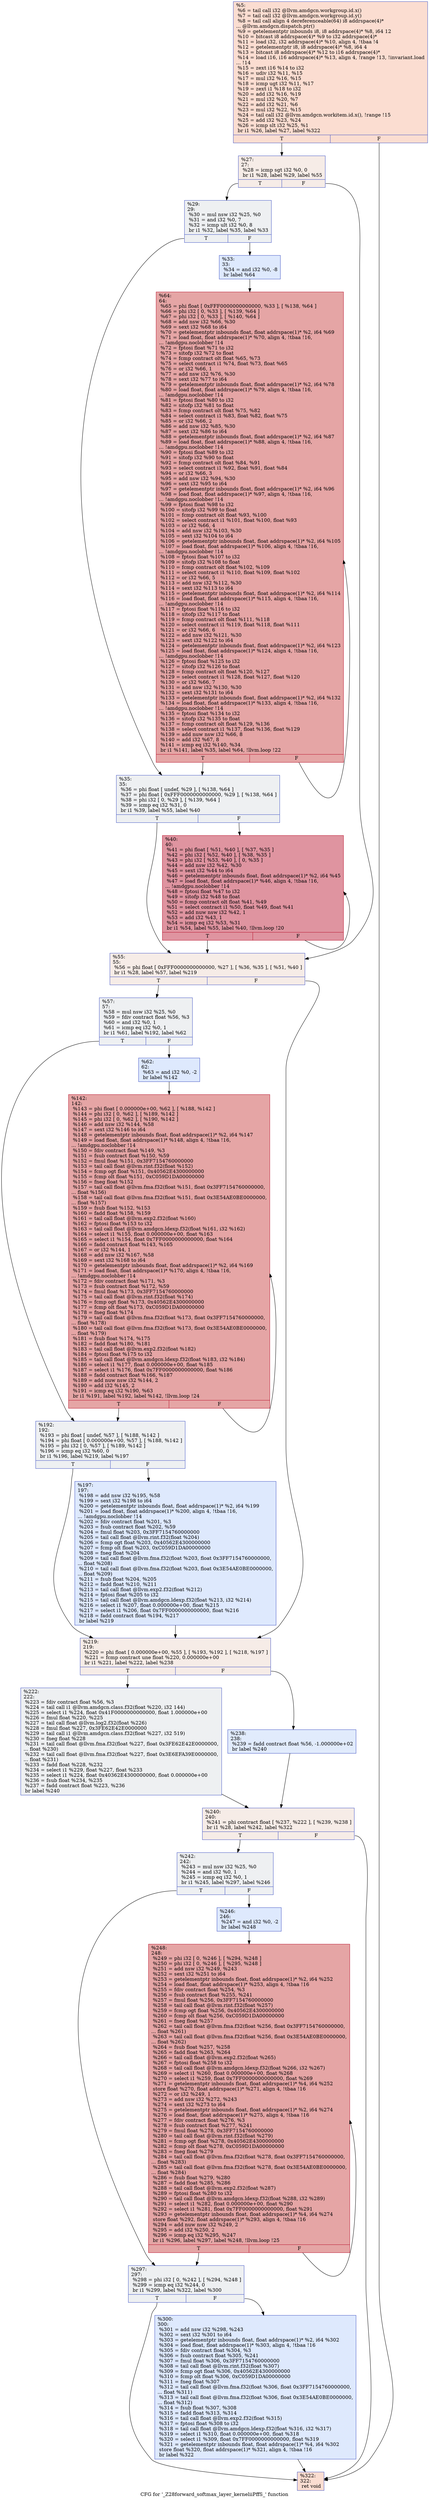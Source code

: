 digraph "CFG for '_Z28forward_softmax_layer_kerneliiPffS_' function" {
	label="CFG for '_Z28forward_softmax_layer_kerneliiPffS_' function";

	Node0x6398490 [shape=record,color="#3d50c3ff", style=filled, fillcolor="#f7b39670",label="{%5:\l  %6 = tail call i32 @llvm.amdgcn.workgroup.id.x()\l  %7 = tail call i32 @llvm.amdgcn.workgroup.id.y()\l  %8 = tail call align 4 dereferenceable(64) i8 addrspace(4)*\l... @llvm.amdgcn.dispatch.ptr()\l  %9 = getelementptr inbounds i8, i8 addrspace(4)* %8, i64 12\l  %10 = bitcast i8 addrspace(4)* %9 to i32 addrspace(4)*\l  %11 = load i32, i32 addrspace(4)* %10, align 4, !tbaa !4\l  %12 = getelementptr i8, i8 addrspace(4)* %8, i64 4\l  %13 = bitcast i8 addrspace(4)* %12 to i16 addrspace(4)*\l  %14 = load i16, i16 addrspace(4)* %13, align 4, !range !13, !invariant.load\l... !14\l  %15 = zext i16 %14 to i32\l  %16 = udiv i32 %11, %15\l  %17 = mul i32 %16, %15\l  %18 = icmp ugt i32 %11, %17\l  %19 = zext i1 %18 to i32\l  %20 = add i32 %16, %19\l  %21 = mul i32 %20, %7\l  %22 = add i32 %21, %6\l  %23 = mul i32 %22, %15\l  %24 = tail call i32 @llvm.amdgcn.workitem.id.x(), !range !15\l  %25 = add i32 %23, %24\l  %26 = icmp slt i32 %25, %1\l  br i1 %26, label %27, label %322\l|{<s0>T|<s1>F}}"];
	Node0x6398490:s0 -> Node0x639ad00;
	Node0x6398490:s1 -> Node0x639ad90;
	Node0x639ad00 [shape=record,color="#3d50c3ff", style=filled, fillcolor="#ead5c970",label="{%27:\l27:                                               \l  %28 = icmp sgt i32 %0, 0\l  br i1 %28, label %29, label %55\l|{<s0>T|<s1>F}}"];
	Node0x639ad00:s0 -> Node0x639af60;
	Node0x639ad00:s1 -> Node0x639afb0;
	Node0x639af60 [shape=record,color="#3d50c3ff", style=filled, fillcolor="#d9dce170",label="{%29:\l29:                                               \l  %30 = mul nsw i32 %25, %0\l  %31 = and i32 %0, 7\l  %32 = icmp ult i32 %0, 8\l  br i1 %32, label %35, label %33\l|{<s0>T|<s1>F}}"];
	Node0x639af60:s0 -> Node0x639a470;
	Node0x639af60:s1 -> Node0x639a4c0;
	Node0x639a4c0 [shape=record,color="#3d50c3ff", style=filled, fillcolor="#b5cdfa70",label="{%33:\l33:                                               \l  %34 = and i32 %0, -8\l  br label %64\l}"];
	Node0x639a4c0 -> Node0x639b650;
	Node0x639a470 [shape=record,color="#3d50c3ff", style=filled, fillcolor="#d9dce170",label="{%35:\l35:                                               \l  %36 = phi float [ undef, %29 ], [ %138, %64 ]\l  %37 = phi float [ 0xFFF0000000000000, %29 ], [ %138, %64 ]\l  %38 = phi i32 [ 0, %29 ], [ %139, %64 ]\l  %39 = icmp eq i32 %31, 0\l  br i1 %39, label %55, label %40\l|{<s0>T|<s1>F}}"];
	Node0x639a470:s0 -> Node0x639afb0;
	Node0x639a470:s1 -> Node0x639c8c0;
	Node0x639c8c0 [shape=record,color="#b70d28ff", style=filled, fillcolor="#b70d2870",label="{%40:\l40:                                               \l  %41 = phi float [ %51, %40 ], [ %37, %35 ]\l  %42 = phi i32 [ %52, %40 ], [ %38, %35 ]\l  %43 = phi i32 [ %53, %40 ], [ 0, %35 ]\l  %44 = add nsw i32 %42, %30\l  %45 = sext i32 %44 to i64\l  %46 = getelementptr inbounds float, float addrspace(1)* %2, i64 %45\l  %47 = load float, float addrspace(1)* %46, align 4, !tbaa !16,\l... !amdgpu.noclobber !14\l  %48 = fptosi float %47 to i32\l  %49 = sitofp i32 %48 to float\l  %50 = fcmp contract olt float %41, %49\l  %51 = select contract i1 %50, float %49, float %41\l  %52 = add nuw nsw i32 %42, 1\l  %53 = add i32 %43, 1\l  %54 = icmp eq i32 %53, %31\l  br i1 %54, label %55, label %40, !llvm.loop !20\l|{<s0>T|<s1>F}}"];
	Node0x639c8c0:s0 -> Node0x639afb0;
	Node0x639c8c0:s1 -> Node0x639c8c0;
	Node0x639afb0 [shape=record,color="#3d50c3ff", style=filled, fillcolor="#ead5c970",label="{%55:\l55:                                               \l  %56 = phi float [ 0xFFF0000000000000, %27 ], [ %36, %35 ], [ %51, %40 ]\l  br i1 %28, label %57, label %219\l|{<s0>T|<s1>F}}"];
	Node0x639afb0:s0 -> Node0x639dd00;
	Node0x639afb0:s1 -> Node0x639dd50;
	Node0x639dd00 [shape=record,color="#3d50c3ff", style=filled, fillcolor="#d9dce170",label="{%57:\l57:                                               \l  %58 = mul nsw i32 %25, %0\l  %59 = fdiv contract float %56, %3\l  %60 = and i32 %0, 1\l  %61 = icmp eq i32 %0, 1\l  br i1 %61, label %192, label %62\l|{<s0>T|<s1>F}}"];
	Node0x639dd00:s0 -> Node0x639e0d0;
	Node0x639dd00:s1 -> Node0x639e120;
	Node0x639e120 [shape=record,color="#3d50c3ff", style=filled, fillcolor="#b5cdfa70",label="{%62:\l62:                                               \l  %63 = and i32 %0, -2\l  br label %142\l}"];
	Node0x639e120 -> Node0x639e2f0;
	Node0x639b650 [shape=record,color="#b70d28ff", style=filled, fillcolor="#c5333470",label="{%64:\l64:                                               \l  %65 = phi float [ 0xFFF0000000000000, %33 ], [ %138, %64 ]\l  %66 = phi i32 [ 0, %33 ], [ %139, %64 ]\l  %67 = phi i32 [ 0, %33 ], [ %140, %64 ]\l  %68 = add nsw i32 %66, %30\l  %69 = sext i32 %68 to i64\l  %70 = getelementptr inbounds float, float addrspace(1)* %2, i64 %69\l  %71 = load float, float addrspace(1)* %70, align 4, !tbaa !16,\l... !amdgpu.noclobber !14\l  %72 = fptosi float %71 to i32\l  %73 = sitofp i32 %72 to float\l  %74 = fcmp contract olt float %65, %73\l  %75 = select contract i1 %74, float %73, float %65\l  %76 = or i32 %66, 1\l  %77 = add nsw i32 %76, %30\l  %78 = sext i32 %77 to i64\l  %79 = getelementptr inbounds float, float addrspace(1)* %2, i64 %78\l  %80 = load float, float addrspace(1)* %79, align 4, !tbaa !16,\l... !amdgpu.noclobber !14\l  %81 = fptosi float %80 to i32\l  %82 = sitofp i32 %81 to float\l  %83 = fcmp contract olt float %75, %82\l  %84 = select contract i1 %83, float %82, float %75\l  %85 = or i32 %66, 2\l  %86 = add nsw i32 %85, %30\l  %87 = sext i32 %86 to i64\l  %88 = getelementptr inbounds float, float addrspace(1)* %2, i64 %87\l  %89 = load float, float addrspace(1)* %88, align 4, !tbaa !16,\l... !amdgpu.noclobber !14\l  %90 = fptosi float %89 to i32\l  %91 = sitofp i32 %90 to float\l  %92 = fcmp contract olt float %84, %91\l  %93 = select contract i1 %92, float %91, float %84\l  %94 = or i32 %66, 3\l  %95 = add nsw i32 %94, %30\l  %96 = sext i32 %95 to i64\l  %97 = getelementptr inbounds float, float addrspace(1)* %2, i64 %96\l  %98 = load float, float addrspace(1)* %97, align 4, !tbaa !16,\l... !amdgpu.noclobber !14\l  %99 = fptosi float %98 to i32\l  %100 = sitofp i32 %99 to float\l  %101 = fcmp contract olt float %93, %100\l  %102 = select contract i1 %101, float %100, float %93\l  %103 = or i32 %66, 4\l  %104 = add nsw i32 %103, %30\l  %105 = sext i32 %104 to i64\l  %106 = getelementptr inbounds float, float addrspace(1)* %2, i64 %105\l  %107 = load float, float addrspace(1)* %106, align 4, !tbaa !16,\l... !amdgpu.noclobber !14\l  %108 = fptosi float %107 to i32\l  %109 = sitofp i32 %108 to float\l  %110 = fcmp contract olt float %102, %109\l  %111 = select contract i1 %110, float %109, float %102\l  %112 = or i32 %66, 5\l  %113 = add nsw i32 %112, %30\l  %114 = sext i32 %113 to i64\l  %115 = getelementptr inbounds float, float addrspace(1)* %2, i64 %114\l  %116 = load float, float addrspace(1)* %115, align 4, !tbaa !16,\l... !amdgpu.noclobber !14\l  %117 = fptosi float %116 to i32\l  %118 = sitofp i32 %117 to float\l  %119 = fcmp contract olt float %111, %118\l  %120 = select contract i1 %119, float %118, float %111\l  %121 = or i32 %66, 6\l  %122 = add nsw i32 %121, %30\l  %123 = sext i32 %122 to i64\l  %124 = getelementptr inbounds float, float addrspace(1)* %2, i64 %123\l  %125 = load float, float addrspace(1)* %124, align 4, !tbaa !16,\l... !amdgpu.noclobber !14\l  %126 = fptosi float %125 to i32\l  %127 = sitofp i32 %126 to float\l  %128 = fcmp contract olt float %120, %127\l  %129 = select contract i1 %128, float %127, float %120\l  %130 = or i32 %66, 7\l  %131 = add nsw i32 %130, %30\l  %132 = sext i32 %131 to i64\l  %133 = getelementptr inbounds float, float addrspace(1)* %2, i64 %132\l  %134 = load float, float addrspace(1)* %133, align 4, !tbaa !16,\l... !amdgpu.noclobber !14\l  %135 = fptosi float %134 to i32\l  %136 = sitofp i32 %135 to float\l  %137 = fcmp contract olt float %129, %136\l  %138 = select contract i1 %137, float %136, float %129\l  %139 = add nuw nsw i32 %66, 8\l  %140 = add i32 %67, 8\l  %141 = icmp eq i32 %140, %34\l  br i1 %141, label %35, label %64, !llvm.loop !22\l|{<s0>T|<s1>F}}"];
	Node0x639b650:s0 -> Node0x639a470;
	Node0x639b650:s1 -> Node0x639b650;
	Node0x639e2f0 [shape=record,color="#b70d28ff", style=filled, fillcolor="#c5333470",label="{%142:\l142:                                              \l  %143 = phi float [ 0.000000e+00, %62 ], [ %188, %142 ]\l  %144 = phi i32 [ 0, %62 ], [ %189, %142 ]\l  %145 = phi i32 [ 0, %62 ], [ %190, %142 ]\l  %146 = add nsw i32 %144, %58\l  %147 = sext i32 %146 to i64\l  %148 = getelementptr inbounds float, float addrspace(1)* %2, i64 %147\l  %149 = load float, float addrspace(1)* %148, align 4, !tbaa !16,\l... !amdgpu.noclobber !14\l  %150 = fdiv contract float %149, %3\l  %151 = fsub contract float %150, %59\l  %152 = fmul float %151, 0x3FF7154760000000\l  %153 = tail call float @llvm.rint.f32(float %152)\l  %154 = fcmp ogt float %151, 0x40562E4300000000\l  %155 = fcmp olt float %151, 0xC059D1DA00000000\l  %156 = fneg float %152\l  %157 = tail call float @llvm.fma.f32(float %151, float 0x3FF7154760000000,\l... float %156)\l  %158 = tail call float @llvm.fma.f32(float %151, float 0x3E54AE0BE0000000,\l... float %157)\l  %159 = fsub float %152, %153\l  %160 = fadd float %158, %159\l  %161 = tail call float @llvm.exp2.f32(float %160)\l  %162 = fptosi float %153 to i32\l  %163 = tail call float @llvm.amdgcn.ldexp.f32(float %161, i32 %162)\l  %164 = select i1 %155, float 0.000000e+00, float %163\l  %165 = select i1 %154, float 0x7FF0000000000000, float %164\l  %166 = fadd contract float %143, %165\l  %167 = or i32 %144, 1\l  %168 = add nsw i32 %167, %58\l  %169 = sext i32 %168 to i64\l  %170 = getelementptr inbounds float, float addrspace(1)* %2, i64 %169\l  %171 = load float, float addrspace(1)* %170, align 4, !tbaa !16,\l... !amdgpu.noclobber !14\l  %172 = fdiv contract float %171, %3\l  %173 = fsub contract float %172, %59\l  %174 = fmul float %173, 0x3FF7154760000000\l  %175 = tail call float @llvm.rint.f32(float %174)\l  %176 = fcmp ogt float %173, 0x40562E4300000000\l  %177 = fcmp olt float %173, 0xC059D1DA00000000\l  %178 = fneg float %174\l  %179 = tail call float @llvm.fma.f32(float %173, float 0x3FF7154760000000,\l... float %178)\l  %180 = tail call float @llvm.fma.f32(float %173, float 0x3E54AE0BE0000000,\l... float %179)\l  %181 = fsub float %174, %175\l  %182 = fadd float %180, %181\l  %183 = tail call float @llvm.exp2.f32(float %182)\l  %184 = fptosi float %175 to i32\l  %185 = tail call float @llvm.amdgcn.ldexp.f32(float %183, i32 %184)\l  %186 = select i1 %177, float 0.000000e+00, float %185\l  %187 = select i1 %176, float 0x7FF0000000000000, float %186\l  %188 = fadd contract float %166, %187\l  %189 = add nuw nsw i32 %144, 2\l  %190 = add i32 %145, 2\l  %191 = icmp eq i32 %190, %63\l  br i1 %191, label %192, label %142, !llvm.loop !24\l|{<s0>T|<s1>F}}"];
	Node0x639e2f0:s0 -> Node0x639e0d0;
	Node0x639e2f0:s1 -> Node0x639e2f0;
	Node0x639e0d0 [shape=record,color="#3d50c3ff", style=filled, fillcolor="#d9dce170",label="{%192:\l192:                                              \l  %193 = phi float [ undef, %57 ], [ %188, %142 ]\l  %194 = phi float [ 0.000000e+00, %57 ], [ %188, %142 ]\l  %195 = phi i32 [ 0, %57 ], [ %189, %142 ]\l  %196 = icmp eq i32 %60, 0\l  br i1 %196, label %219, label %197\l|{<s0>T|<s1>F}}"];
	Node0x639e0d0:s0 -> Node0x639dd50;
	Node0x639e0d0:s1 -> Node0x63a4960;
	Node0x63a4960 [shape=record,color="#3d50c3ff", style=filled, fillcolor="#b5cdfa70",label="{%197:\l197:                                              \l  %198 = add nsw i32 %195, %58\l  %199 = sext i32 %198 to i64\l  %200 = getelementptr inbounds float, float addrspace(1)* %2, i64 %199\l  %201 = load float, float addrspace(1)* %200, align 4, !tbaa !16,\l... !amdgpu.noclobber !14\l  %202 = fdiv contract float %201, %3\l  %203 = fsub contract float %202, %59\l  %204 = fmul float %203, 0x3FF7154760000000\l  %205 = tail call float @llvm.rint.f32(float %204)\l  %206 = fcmp ogt float %203, 0x40562E4300000000\l  %207 = fcmp olt float %203, 0xC059D1DA00000000\l  %208 = fneg float %204\l  %209 = tail call float @llvm.fma.f32(float %203, float 0x3FF7154760000000,\l... float %208)\l  %210 = tail call float @llvm.fma.f32(float %203, float 0x3E54AE0BE0000000,\l... float %209)\l  %211 = fsub float %204, %205\l  %212 = fadd float %210, %211\l  %213 = tail call float @llvm.exp2.f32(float %212)\l  %214 = fptosi float %205 to i32\l  %215 = tail call float @llvm.amdgcn.ldexp.f32(float %213, i32 %214)\l  %216 = select i1 %207, float 0.000000e+00, float %215\l  %217 = select i1 %206, float 0x7FF0000000000000, float %216\l  %218 = fadd contract float %194, %217\l  br label %219\l}"];
	Node0x63a4960 -> Node0x639dd50;
	Node0x639dd50 [shape=record,color="#3d50c3ff", style=filled, fillcolor="#ead5c970",label="{%219:\l219:                                              \l  %220 = phi float [ 0.000000e+00, %55 ], [ %193, %192 ], [ %218, %197 ]\l  %221 = fcmp contract une float %220, 0.000000e+00\l  br i1 %221, label %222, label %238\l|{<s0>T|<s1>F}}"];
	Node0x639dd50:s0 -> Node0x63a5a50;
	Node0x639dd50:s1 -> Node0x63a5aa0;
	Node0x63a5a50 [shape=record,color="#3d50c3ff", style=filled, fillcolor="#d9dce170",label="{%222:\l222:                                              \l  %223 = fdiv contract float %56, %3\l  %224 = tail call i1 @llvm.amdgcn.class.f32(float %220, i32 144)\l  %225 = select i1 %224, float 0x41F0000000000000, float 1.000000e+00\l  %226 = fmul float %220, %225\l  %227 = tail call float @llvm.log2.f32(float %226)\l  %228 = fmul float %227, 0x3FE62E42E0000000\l  %229 = tail call i1 @llvm.amdgcn.class.f32(float %227, i32 519)\l  %230 = fneg float %228\l  %231 = tail call float @llvm.fma.f32(float %227, float 0x3FE62E42E0000000,\l... float %230)\l  %232 = tail call float @llvm.fma.f32(float %227, float 0x3E6EFA39E0000000,\l... float %231)\l  %233 = fadd float %228, %232\l  %234 = select i1 %229, float %227, float %233\l  %235 = select i1 %224, float 0x40362E4300000000, float 0.000000e+00\l  %236 = fsub float %234, %235\l  %237 = fadd contract float %223, %236\l  br label %240\l}"];
	Node0x63a5a50 -> Node0x63a6a00;
	Node0x63a5aa0 [shape=record,color="#3d50c3ff", style=filled, fillcolor="#bbd1f870",label="{%238:\l238:                                              \l  %239 = fadd contract float %56, -1.000000e+02\l  br label %240\l}"];
	Node0x63a5aa0 -> Node0x63a6a00;
	Node0x63a6a00 [shape=record,color="#3d50c3ff", style=filled, fillcolor="#ead5c970",label="{%240:\l240:                                              \l  %241 = phi contract float [ %237, %222 ], [ %239, %238 ]\l  br i1 %28, label %242, label %322\l|{<s0>T|<s1>F}}"];
	Node0x63a6a00:s0 -> Node0x63a6cb0;
	Node0x63a6a00:s1 -> Node0x639ad90;
	Node0x63a6cb0 [shape=record,color="#3d50c3ff", style=filled, fillcolor="#d9dce170",label="{%242:\l242:                                              \l  %243 = mul nsw i32 %25, %0\l  %244 = and i32 %0, 1\l  %245 = icmp eq i32 %0, 1\l  br i1 %245, label %297, label %246\l|{<s0>T|<s1>F}}"];
	Node0x63a6cb0:s0 -> Node0x63a6f60;
	Node0x63a6cb0:s1 -> Node0x63a6fb0;
	Node0x63a6fb0 [shape=record,color="#3d50c3ff", style=filled, fillcolor="#b5cdfa70",label="{%246:\l246:                                              \l  %247 = and i32 %0, -2\l  br label %248\l}"];
	Node0x63a6fb0 -> Node0x63a7180;
	Node0x63a7180 [shape=record,color="#b70d28ff", style=filled, fillcolor="#c5333470",label="{%248:\l248:                                              \l  %249 = phi i32 [ 0, %246 ], [ %294, %248 ]\l  %250 = phi i32 [ 0, %246 ], [ %295, %248 ]\l  %251 = add nsw i32 %249, %243\l  %252 = sext i32 %251 to i64\l  %253 = getelementptr inbounds float, float addrspace(1)* %2, i64 %252\l  %254 = load float, float addrspace(1)* %253, align 4, !tbaa !16\l  %255 = fdiv contract float %254, %3\l  %256 = fsub contract float %255, %241\l  %257 = fmul float %256, 0x3FF7154760000000\l  %258 = tail call float @llvm.rint.f32(float %257)\l  %259 = fcmp ogt float %256, 0x40562E4300000000\l  %260 = fcmp olt float %256, 0xC059D1DA00000000\l  %261 = fneg float %257\l  %262 = tail call float @llvm.fma.f32(float %256, float 0x3FF7154760000000,\l... float %261)\l  %263 = tail call float @llvm.fma.f32(float %256, float 0x3E54AE0BE0000000,\l... float %262)\l  %264 = fsub float %257, %258\l  %265 = fadd float %263, %264\l  %266 = tail call float @llvm.exp2.f32(float %265)\l  %267 = fptosi float %258 to i32\l  %268 = tail call float @llvm.amdgcn.ldexp.f32(float %266, i32 %267)\l  %269 = select i1 %260, float 0.000000e+00, float %268\l  %270 = select i1 %259, float 0x7FF0000000000000, float %269\l  %271 = getelementptr inbounds float, float addrspace(1)* %4, i64 %252\l  store float %270, float addrspace(1)* %271, align 4, !tbaa !16\l  %272 = or i32 %249, 1\l  %273 = add nsw i32 %272, %243\l  %274 = sext i32 %273 to i64\l  %275 = getelementptr inbounds float, float addrspace(1)* %2, i64 %274\l  %276 = load float, float addrspace(1)* %275, align 4, !tbaa !16\l  %277 = fdiv contract float %276, %3\l  %278 = fsub contract float %277, %241\l  %279 = fmul float %278, 0x3FF7154760000000\l  %280 = tail call float @llvm.rint.f32(float %279)\l  %281 = fcmp ogt float %278, 0x40562E4300000000\l  %282 = fcmp olt float %278, 0xC059D1DA00000000\l  %283 = fneg float %279\l  %284 = tail call float @llvm.fma.f32(float %278, float 0x3FF7154760000000,\l... float %283)\l  %285 = tail call float @llvm.fma.f32(float %278, float 0x3E54AE0BE0000000,\l... float %284)\l  %286 = fsub float %279, %280\l  %287 = fadd float %285, %286\l  %288 = tail call float @llvm.exp2.f32(float %287)\l  %289 = fptosi float %280 to i32\l  %290 = tail call float @llvm.amdgcn.ldexp.f32(float %288, i32 %289)\l  %291 = select i1 %282, float 0.000000e+00, float %290\l  %292 = select i1 %281, float 0x7FF0000000000000, float %291\l  %293 = getelementptr inbounds float, float addrspace(1)* %4, i64 %274\l  store float %292, float addrspace(1)* %293, align 4, !tbaa !16\l  %294 = add nuw nsw i32 %249, 2\l  %295 = add i32 %250, 2\l  %296 = icmp eq i32 %295, %247\l  br i1 %296, label %297, label %248, !llvm.loop !25\l|{<s0>T|<s1>F}}"];
	Node0x63a7180:s0 -> Node0x63a6f60;
	Node0x63a7180:s1 -> Node0x63a7180;
	Node0x63a6f60 [shape=record,color="#3d50c3ff", style=filled, fillcolor="#d9dce170",label="{%297:\l297:                                              \l  %298 = phi i32 [ 0, %242 ], [ %294, %248 ]\l  %299 = icmp eq i32 %244, 0\l  br i1 %299, label %322, label %300\l|{<s0>T|<s1>F}}"];
	Node0x63a6f60:s0 -> Node0x639ad90;
	Node0x63a6f60:s1 -> Node0x63a9ed0;
	Node0x63a9ed0 [shape=record,color="#3d50c3ff", style=filled, fillcolor="#b5cdfa70",label="{%300:\l300:                                              \l  %301 = add nsw i32 %298, %243\l  %302 = sext i32 %301 to i64\l  %303 = getelementptr inbounds float, float addrspace(1)* %2, i64 %302\l  %304 = load float, float addrspace(1)* %303, align 4, !tbaa !16\l  %305 = fdiv contract float %304, %3\l  %306 = fsub contract float %305, %241\l  %307 = fmul float %306, 0x3FF7154760000000\l  %308 = tail call float @llvm.rint.f32(float %307)\l  %309 = fcmp ogt float %306, 0x40562E4300000000\l  %310 = fcmp olt float %306, 0xC059D1DA00000000\l  %311 = fneg float %307\l  %312 = tail call float @llvm.fma.f32(float %306, float 0x3FF7154760000000,\l... float %311)\l  %313 = tail call float @llvm.fma.f32(float %306, float 0x3E54AE0BE0000000,\l... float %312)\l  %314 = fsub float %307, %308\l  %315 = fadd float %313, %314\l  %316 = tail call float @llvm.exp2.f32(float %315)\l  %317 = fptosi float %308 to i32\l  %318 = tail call float @llvm.amdgcn.ldexp.f32(float %316, i32 %317)\l  %319 = select i1 %310, float 0.000000e+00, float %318\l  %320 = select i1 %309, float 0x7FF0000000000000, float %319\l  %321 = getelementptr inbounds float, float addrspace(1)* %4, i64 %302\l  store float %320, float addrspace(1)* %321, align 4, !tbaa !16\l  br label %322\l}"];
	Node0x63a9ed0 -> Node0x639ad90;
	Node0x639ad90 [shape=record,color="#3d50c3ff", style=filled, fillcolor="#f7b39670",label="{%322:\l322:                                              \l  ret void\l}"];
}
